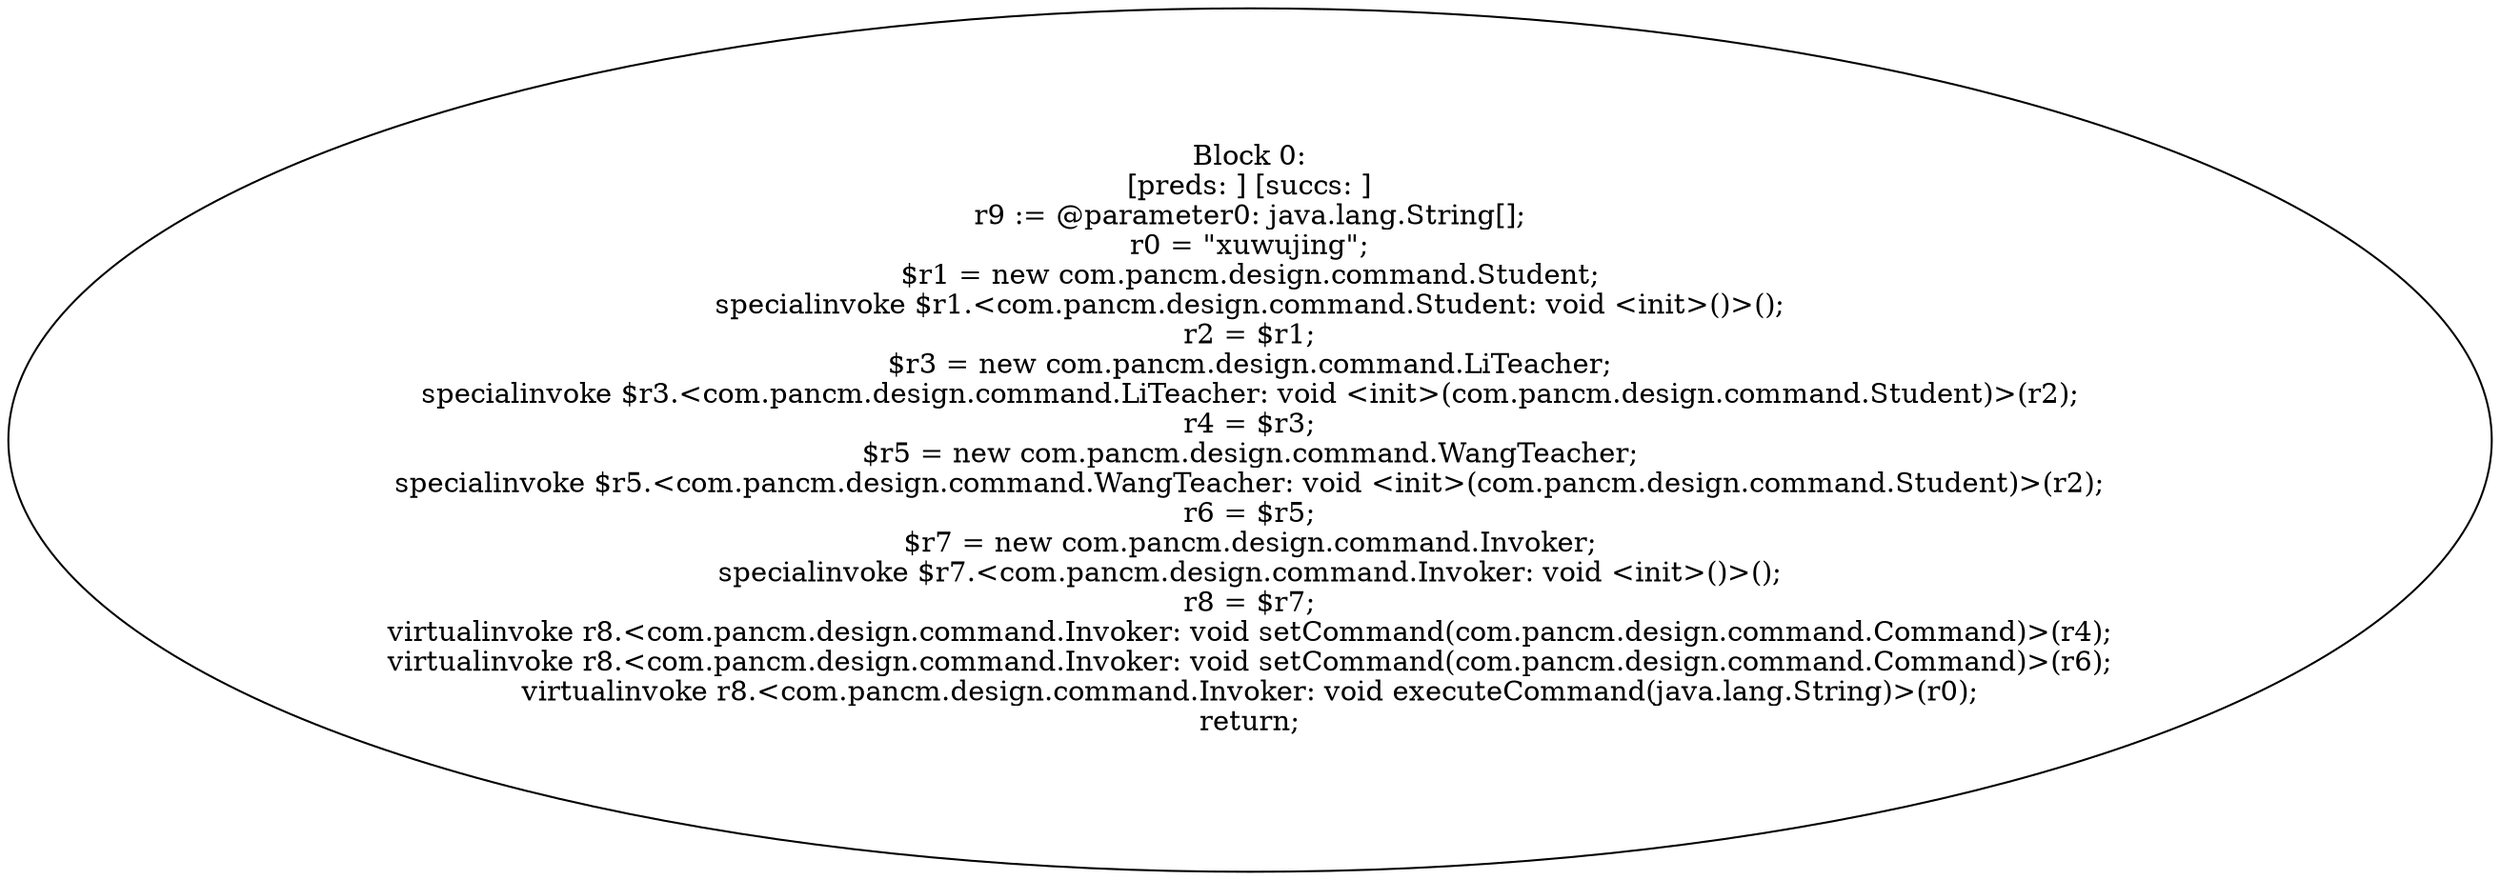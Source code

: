 digraph "unitGraph" {
    "Block 0:
[preds: ] [succs: ]
r9 := @parameter0: java.lang.String[];
r0 = \"xuwujing\";
$r1 = new com.pancm.design.command.Student;
specialinvoke $r1.<com.pancm.design.command.Student: void <init>()>();
r2 = $r1;
$r3 = new com.pancm.design.command.LiTeacher;
specialinvoke $r3.<com.pancm.design.command.LiTeacher: void <init>(com.pancm.design.command.Student)>(r2);
r4 = $r3;
$r5 = new com.pancm.design.command.WangTeacher;
specialinvoke $r5.<com.pancm.design.command.WangTeacher: void <init>(com.pancm.design.command.Student)>(r2);
r6 = $r5;
$r7 = new com.pancm.design.command.Invoker;
specialinvoke $r7.<com.pancm.design.command.Invoker: void <init>()>();
r8 = $r7;
virtualinvoke r8.<com.pancm.design.command.Invoker: void setCommand(com.pancm.design.command.Command)>(r4);
virtualinvoke r8.<com.pancm.design.command.Invoker: void setCommand(com.pancm.design.command.Command)>(r6);
virtualinvoke r8.<com.pancm.design.command.Invoker: void executeCommand(java.lang.String)>(r0);
return;
"
}
